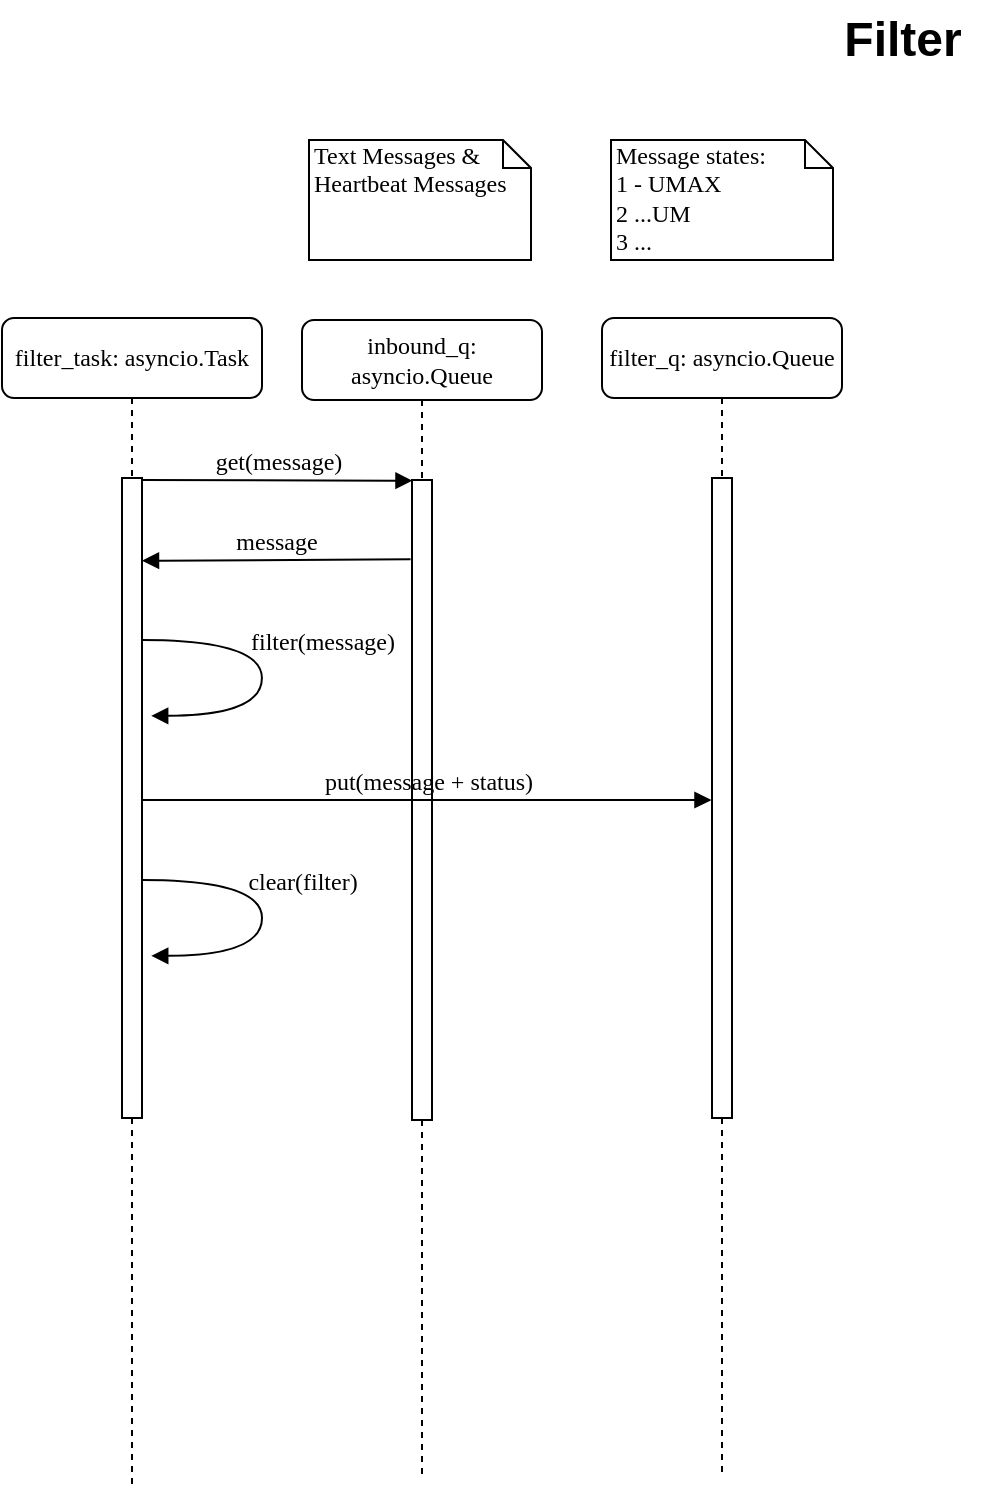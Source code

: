 <mxfile version="27.0.9">
  <diagram name="Page-1" id="13e1069c-82ec-6db2-03f1-153e76fe0fe0">
    <mxGraphModel dx="950" dy="575" grid="1" gridSize="10" guides="1" tooltips="1" connect="1" arrows="1" fold="1" page="1" pageScale="1" pageWidth="1169" pageHeight="827" background="none" math="0" shadow="0">
      <root>
        <mxCell id="0" />
        <mxCell id="1" parent="0" />
        <mxCell id="7baba1c4bc27f4b0-3" value="filter_q: asyncio.Queue" style="shape=umlLifeline;perimeter=lifelinePerimeter;whiteSpace=wrap;html=1;container=1;collapsible=0;recursiveResize=0;outlineConnect=0;rounded=1;shadow=0;comic=0;labelBackgroundColor=none;strokeWidth=1;fontFamily=Verdana;fontSize=12;align=center;" parent="1" vertex="1">
          <mxGeometry x="390" y="159" width="120" height="580" as="geometry" />
        </mxCell>
        <mxCell id="7baba1c4bc27f4b0-13" value="" style="html=1;points=[];perimeter=orthogonalPerimeter;rounded=0;shadow=0;comic=0;labelBackgroundColor=none;strokeWidth=1;fontFamily=Verdana;fontSize=12;align=center;" parent="7baba1c4bc27f4b0-3" vertex="1">
          <mxGeometry x="55" y="80" width="10" height="320" as="geometry" />
        </mxCell>
        <mxCell id="7baba1c4bc27f4b0-2" value="inbound_q: asyncio.Queue" style="shape=umlLifeline;perimeter=lifelinePerimeter;whiteSpace=wrap;html=1;container=1;collapsible=0;recursiveResize=0;outlineConnect=0;rounded=1;shadow=0;comic=0;labelBackgroundColor=none;strokeWidth=1;fontFamily=Verdana;fontSize=12;align=center;" parent="1" vertex="1">
          <mxGeometry x="240" y="160" width="120" height="579" as="geometry" />
        </mxCell>
        <mxCell id="7baba1c4bc27f4b0-10" value="" style="html=1;points=[];perimeter=orthogonalPerimeter;rounded=0;shadow=0;comic=0;labelBackgroundColor=none;strokeWidth=1;fontFamily=Verdana;fontSize=12;align=center;" parent="7baba1c4bc27f4b0-2" vertex="1">
          <mxGeometry x="55" y="80" width="10" height="320" as="geometry" />
        </mxCell>
        <mxCell id="au79FAjMtMRvkiFZ1MG--9" value="get(message)" style="html=1;verticalAlign=bottom;endArrow=block;labelBackgroundColor=none;fontFamily=Verdana;fontSize=12;edgeStyle=elbowEdgeStyle;elbow=vertical;exitX=0.5;exitY=0.211;exitDx=0;exitDy=0;exitPerimeter=0;entryX=0.024;entryY=0.001;entryDx=0;entryDy=0;entryPerimeter=0;" parent="7baba1c4bc27f4b0-2" edge="1" target="7baba1c4bc27f4b0-10">
          <mxGeometry relative="1" as="geometry">
            <mxPoint x="-80.0" y="80.0" as="sourcePoint" />
            <mxPoint x="50" y="80" as="targetPoint" />
            <Array as="points">
              <mxPoint x="-225" y="80.36" />
            </Array>
          </mxGeometry>
        </mxCell>
        <mxCell id="3O0c6dukKYavHXVtBLzp-1" value="message" style="html=1;verticalAlign=bottom;endArrow=block;labelBackgroundColor=none;fontFamily=Verdana;fontSize=12;edgeStyle=elbowEdgeStyle;elbow=vertical;exitX=-0.071;exitY=0.124;exitDx=0;exitDy=0;exitPerimeter=0;" edge="1" parent="7baba1c4bc27f4b0-2" source="7baba1c4bc27f4b0-10">
          <mxGeometry relative="1" as="geometry">
            <mxPoint x="50" y="120" as="sourcePoint" />
            <mxPoint x="-80.0" y="120.0" as="targetPoint" />
            <Array as="points">
              <mxPoint x="-225" y="120.36" />
            </Array>
          </mxGeometry>
        </mxCell>
        <mxCell id="7baba1c4bc27f4b0-8" value="filter_task: asyncio.Task" style="shape=umlLifeline;perimeter=lifelinePerimeter;whiteSpace=wrap;html=1;container=1;collapsible=0;recursiveResize=0;outlineConnect=0;rounded=1;shadow=0;comic=0;labelBackgroundColor=none;strokeWidth=1;fontFamily=Verdana;fontSize=12;align=center;" parent="1" vertex="1">
          <mxGeometry x="90" y="159" width="130" height="583" as="geometry" />
        </mxCell>
        <mxCell id="7baba1c4bc27f4b0-9" value="" style="html=1;points=[];perimeter=orthogonalPerimeter;rounded=0;shadow=0;comic=0;labelBackgroundColor=none;strokeWidth=1;fontFamily=Verdana;fontSize=12;align=center;" parent="7baba1c4bc27f4b0-8" vertex="1">
          <mxGeometry x="60" y="80" width="10" height="320" as="geometry" />
        </mxCell>
        <mxCell id="au79FAjMtMRvkiFZ1MG--1" value="filter(message)" style="html=1;verticalAlign=bottom;endArrow=block;labelBackgroundColor=none;fontFamily=Verdana;fontSize=12;elbow=vertical;edgeStyle=orthogonalEdgeStyle;curved=1;entryX=1;entryY=0.286;entryPerimeter=0;exitX=1.038;exitY=0.345;exitPerimeter=0;" parent="7baba1c4bc27f4b0-8" edge="1">
          <mxGeometry x="-0.087" y="30" relative="1" as="geometry">
            <mxPoint x="69.97" y="161" as="sourcePoint" />
            <mxPoint x="74.59" y="198.92" as="targetPoint" />
            <Array as="points">
              <mxPoint x="129.97" y="161" />
              <mxPoint x="129.97" y="199" />
            </Array>
            <mxPoint as="offset" />
          </mxGeometry>
        </mxCell>
        <mxCell id="au79FAjMtMRvkiFZ1MG--10" value="clear(filter)" style="html=1;verticalAlign=bottom;endArrow=block;labelBackgroundColor=none;fontFamily=Verdana;fontSize=12;elbow=vertical;edgeStyle=orthogonalEdgeStyle;curved=1;entryX=1;entryY=0.286;entryPerimeter=0;exitX=1.038;exitY=0.345;exitPerimeter=0;" parent="7baba1c4bc27f4b0-8" edge="1">
          <mxGeometry x="-0.087" y="20" relative="1" as="geometry">
            <mxPoint x="70" y="281" as="sourcePoint" />
            <mxPoint x="74.62" y="318.92" as="targetPoint" />
            <Array as="points">
              <mxPoint x="130" y="281" />
              <mxPoint x="130" y="319" />
            </Array>
            <mxPoint as="offset" />
          </mxGeometry>
        </mxCell>
        <mxCell id="KM6-z8VT7eYoRs8P3cIo-6" value="Filter" style="text;strokeColor=none;fillColor=none;html=1;fontSize=24;fontStyle=1;verticalAlign=middle;align=center;" parent="1" vertex="1">
          <mxGeometry x="490" width="100" height="40" as="geometry" />
        </mxCell>
        <mxCell id="KM6-z8VT7eYoRs8P3cIo-8" value="Text Messages &amp;amp; Heartbeat Messages" style="shape=note;whiteSpace=wrap;html=1;size=14;verticalAlign=top;align=left;spacingTop=-6;rounded=0;shadow=0;comic=0;labelBackgroundColor=none;strokeWidth=1;fontFamily=Verdana;fontSize=12" parent="1" vertex="1">
          <mxGeometry x="243.5" y="70" width="111" height="60" as="geometry" />
        </mxCell>
        <mxCell id="au79FAjMtMRvkiFZ1MG--12" value="Message states:&amp;nbsp;&lt;div&gt;1 - UMAX&lt;/div&gt;&lt;div&gt;2 ...UM&lt;/div&gt;&lt;div&gt;3 ...&lt;/div&gt;" style="shape=note;whiteSpace=wrap;html=1;size=14;verticalAlign=top;align=left;spacingTop=-6;rounded=0;shadow=0;comic=0;labelBackgroundColor=none;strokeWidth=1;fontFamily=Verdana;fontSize=12" parent="1" vertex="1">
          <mxGeometry x="394.5" y="70" width="111" height="60" as="geometry" />
        </mxCell>
        <mxCell id="7baba1c4bc27f4b0-11" value="put(message + status)" style="html=1;verticalAlign=bottom;endArrow=block;labelBackgroundColor=none;fontFamily=Verdana;fontSize=12;edgeStyle=elbowEdgeStyle;elbow=vertical;" parent="1" edge="1">
          <mxGeometry x="-0.001" relative="1" as="geometry">
            <mxPoint x="160" y="400" as="sourcePoint" />
            <mxPoint x="444.75" y="399.653" as="targetPoint" />
            <mxPoint as="offset" />
          </mxGeometry>
        </mxCell>
      </root>
    </mxGraphModel>
  </diagram>
</mxfile>
